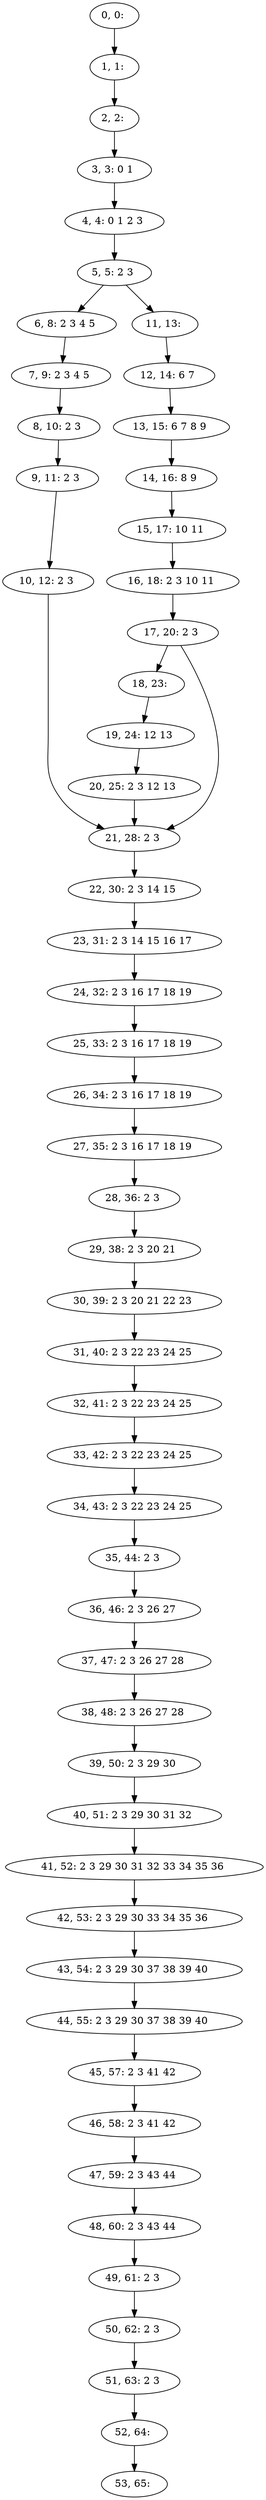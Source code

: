 digraph G {
0[label="0, 0: "];
1[label="1, 1: "];
2[label="2, 2: "];
3[label="3, 3: 0 1 "];
4[label="4, 4: 0 1 2 3 "];
5[label="5, 5: 2 3 "];
6[label="6, 8: 2 3 4 5 "];
7[label="7, 9: 2 3 4 5 "];
8[label="8, 10: 2 3 "];
9[label="9, 11: 2 3 "];
10[label="10, 12: 2 3 "];
11[label="11, 13: "];
12[label="12, 14: 6 7 "];
13[label="13, 15: 6 7 8 9 "];
14[label="14, 16: 8 9 "];
15[label="15, 17: 10 11 "];
16[label="16, 18: 2 3 10 11 "];
17[label="17, 20: 2 3 "];
18[label="18, 23: "];
19[label="19, 24: 12 13 "];
20[label="20, 25: 2 3 12 13 "];
21[label="21, 28: 2 3 "];
22[label="22, 30: 2 3 14 15 "];
23[label="23, 31: 2 3 14 15 16 17 "];
24[label="24, 32: 2 3 16 17 18 19 "];
25[label="25, 33: 2 3 16 17 18 19 "];
26[label="26, 34: 2 3 16 17 18 19 "];
27[label="27, 35: 2 3 16 17 18 19 "];
28[label="28, 36: 2 3 "];
29[label="29, 38: 2 3 20 21 "];
30[label="30, 39: 2 3 20 21 22 23 "];
31[label="31, 40: 2 3 22 23 24 25 "];
32[label="32, 41: 2 3 22 23 24 25 "];
33[label="33, 42: 2 3 22 23 24 25 "];
34[label="34, 43: 2 3 22 23 24 25 "];
35[label="35, 44: 2 3 "];
36[label="36, 46: 2 3 26 27 "];
37[label="37, 47: 2 3 26 27 28 "];
38[label="38, 48: 2 3 26 27 28 "];
39[label="39, 50: 2 3 29 30 "];
40[label="40, 51: 2 3 29 30 31 32 "];
41[label="41, 52: 2 3 29 30 31 32 33 34 35 36 "];
42[label="42, 53: 2 3 29 30 33 34 35 36 "];
43[label="43, 54: 2 3 29 30 37 38 39 40 "];
44[label="44, 55: 2 3 29 30 37 38 39 40 "];
45[label="45, 57: 2 3 41 42 "];
46[label="46, 58: 2 3 41 42 "];
47[label="47, 59: 2 3 43 44 "];
48[label="48, 60: 2 3 43 44 "];
49[label="49, 61: 2 3 "];
50[label="50, 62: 2 3 "];
51[label="51, 63: 2 3 "];
52[label="52, 64: "];
53[label="53, 65: "];
0->1 ;
1->2 ;
2->3 ;
3->4 ;
4->5 ;
5->6 ;
5->11 ;
6->7 ;
7->8 ;
8->9 ;
9->10 ;
10->21 ;
11->12 ;
12->13 ;
13->14 ;
14->15 ;
15->16 ;
16->17 ;
17->18 ;
17->21 ;
18->19 ;
19->20 ;
20->21 ;
21->22 ;
22->23 ;
23->24 ;
24->25 ;
25->26 ;
26->27 ;
27->28 ;
28->29 ;
29->30 ;
30->31 ;
31->32 ;
32->33 ;
33->34 ;
34->35 ;
35->36 ;
36->37 ;
37->38 ;
38->39 ;
39->40 ;
40->41 ;
41->42 ;
42->43 ;
43->44 ;
44->45 ;
45->46 ;
46->47 ;
47->48 ;
48->49 ;
49->50 ;
50->51 ;
51->52 ;
52->53 ;
}
